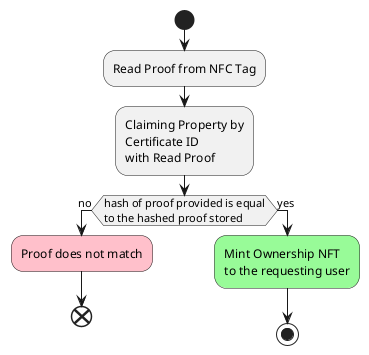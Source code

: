 @startuml
 
start

:Read Proof from NFC Tag;

:Claiming Property by\nCertificate ID\nwith Read Proof;

if (hash of proof provided is equal\nto the hashed proof stored) then (no)
  #pink:Proof does not match;
  end
else (yes)
  #palegreen:Mint Ownership NFT\nto the requesting user;
  stop

@enduml
